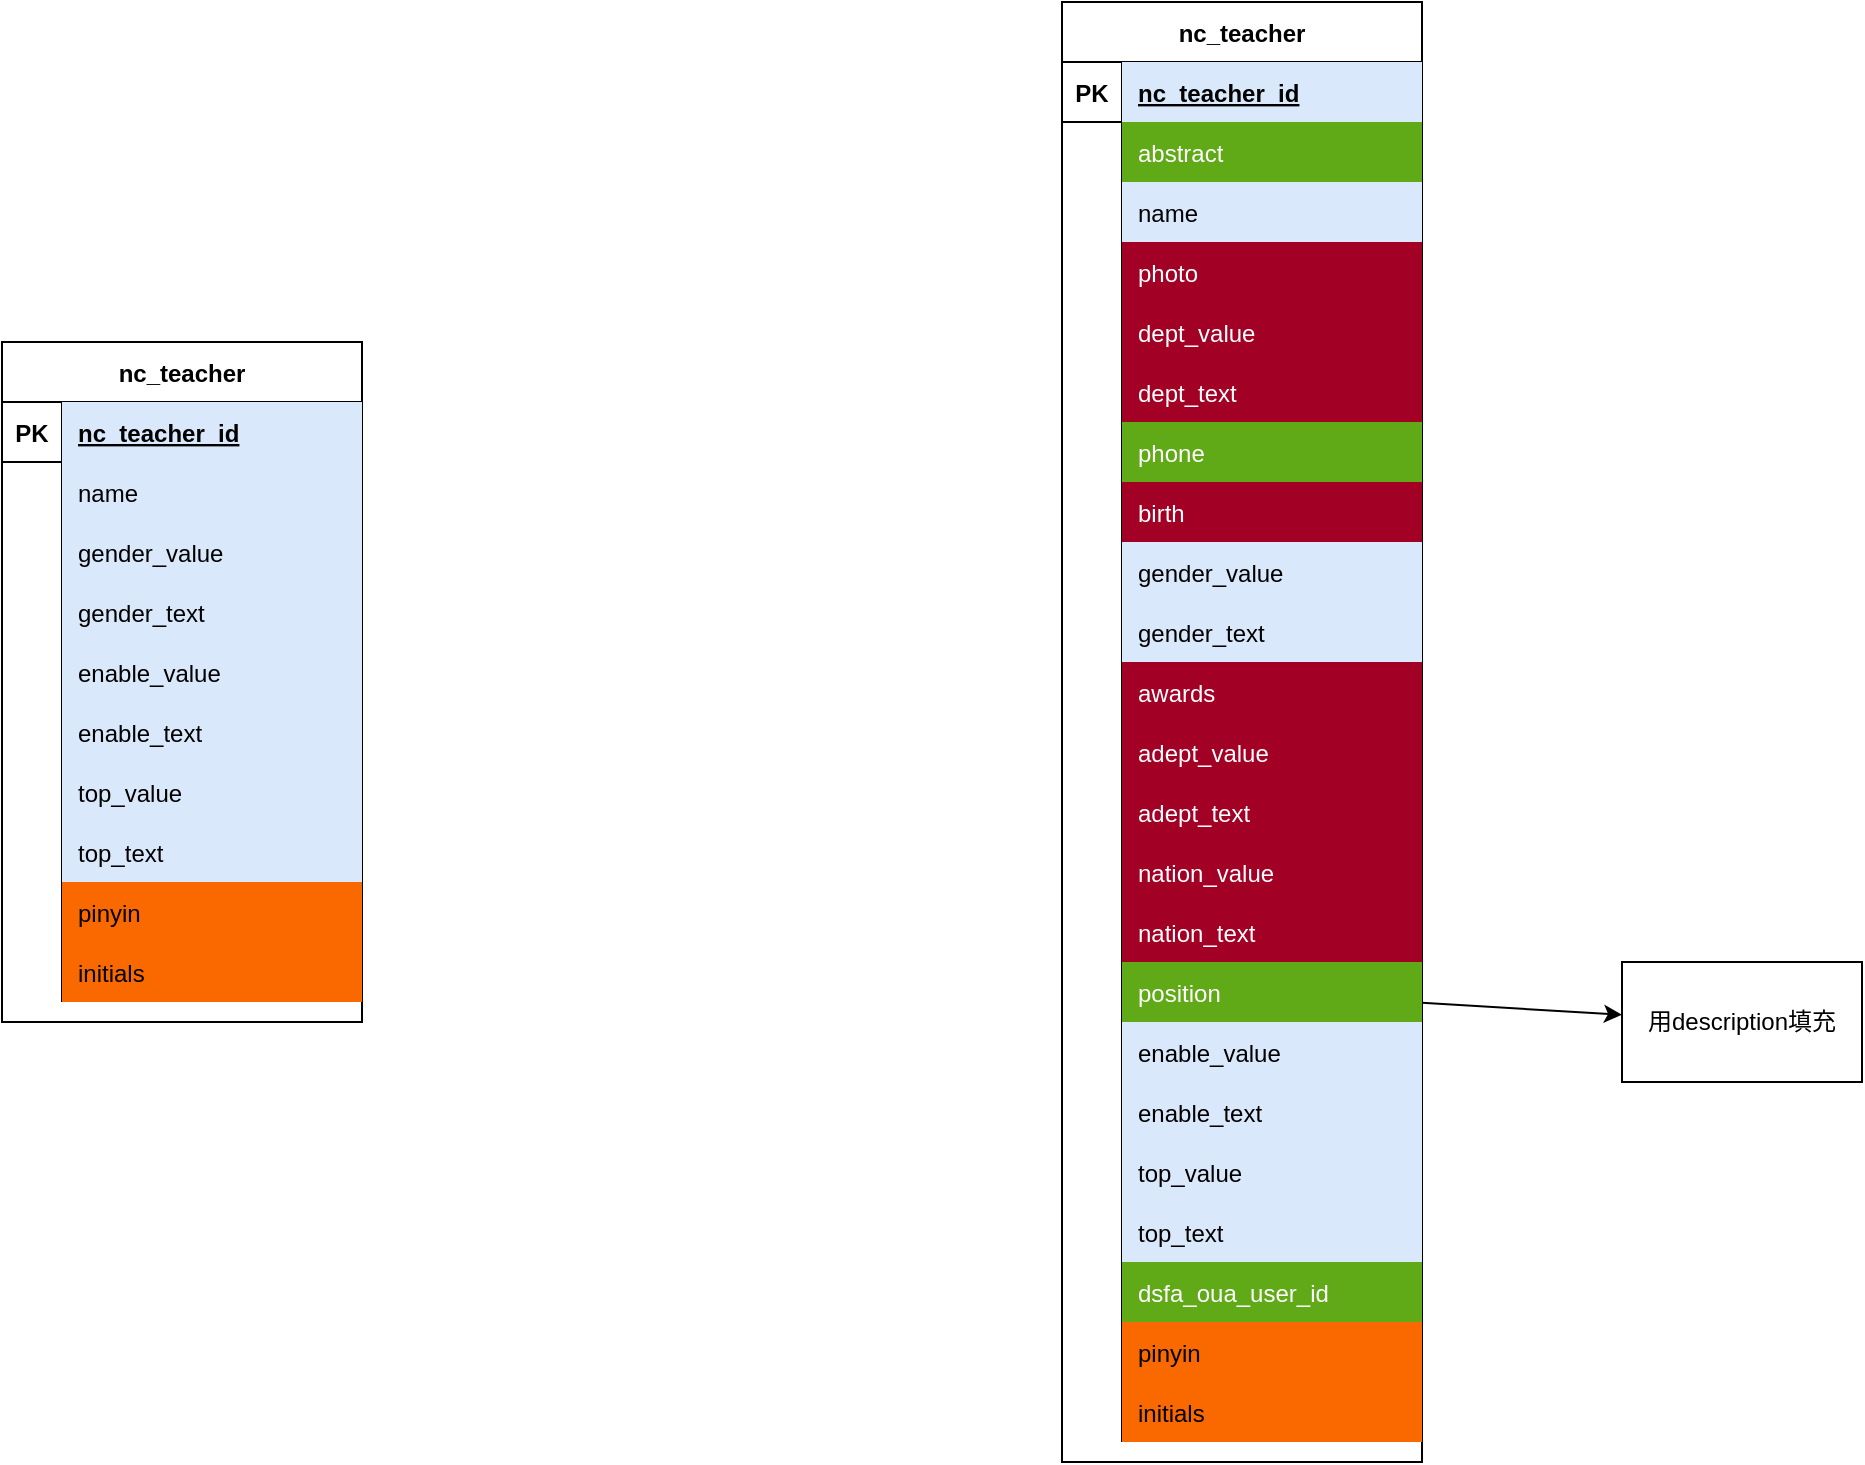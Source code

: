 <mxfile version="14.6.13" type="device"><diagram id="GTLWaGCBGK_L-qAtCZsr" name="第 1 页"><mxGraphModel dx="1408" dy="808" grid="1" gridSize="10" guides="1" tooltips="1" connect="1" arrows="1" fold="1" page="1" pageScale="1" pageWidth="3300" pageHeight="4681" math="0" shadow="0"><root><mxCell id="0"/><mxCell id="1" parent="0"/><mxCell id="rxxLZ3wY5q55rt0xXSBP-145" value="nc_teacher" style="shape=table;startSize=30;container=1;collapsible=1;childLayout=tableLayout;fixedRows=1;rowLines=0;fontStyle=1;align=center;resizeLast=1;" parent="1" vertex="1"><mxGeometry x="1240" y="740" width="180" height="340" as="geometry"/></mxCell><mxCell id="rxxLZ3wY5q55rt0xXSBP-146" value="" style="shape=partialRectangle;collapsible=0;dropTarget=0;pointerEvents=0;fillColor=none;top=0;left=0;bottom=1;right=0;points=[[0,0.5],[1,0.5]];portConstraint=eastwest;" parent="rxxLZ3wY5q55rt0xXSBP-145" vertex="1"><mxGeometry y="30" width="180" height="30" as="geometry"/></mxCell><mxCell id="rxxLZ3wY5q55rt0xXSBP-147" value="PK" style="shape=partialRectangle;connectable=0;fillColor=none;top=0;left=0;bottom=0;right=0;fontStyle=1;overflow=hidden;" parent="rxxLZ3wY5q55rt0xXSBP-146" vertex="1"><mxGeometry width="30" height="30" as="geometry"/></mxCell><mxCell id="rxxLZ3wY5q55rt0xXSBP-148" value="nc_teacher_id" style="shape=partialRectangle;connectable=0;fillColor=#dae8fc;top=0;left=0;bottom=0;right=0;align=left;spacingLeft=6;fontStyle=5;overflow=hidden;strokeColor=#6c8ebf;" parent="rxxLZ3wY5q55rt0xXSBP-146" vertex="1"><mxGeometry x="30" width="150" height="30" as="geometry"/></mxCell><mxCell id="rxxLZ3wY5q55rt0xXSBP-149" value="" style="shape=partialRectangle;collapsible=0;dropTarget=0;pointerEvents=0;fillColor=none;top=0;left=0;bottom=0;right=0;points=[[0,0.5],[1,0.5]];portConstraint=eastwest;" parent="rxxLZ3wY5q55rt0xXSBP-145" vertex="1"><mxGeometry y="60" width="180" height="30" as="geometry"/></mxCell><mxCell id="rxxLZ3wY5q55rt0xXSBP-150" value="" style="shape=partialRectangle;connectable=0;fillColor=none;top=0;left=0;bottom=0;right=0;editable=1;overflow=hidden;" parent="rxxLZ3wY5q55rt0xXSBP-149" vertex="1"><mxGeometry width="30" height="30" as="geometry"/></mxCell><mxCell id="rxxLZ3wY5q55rt0xXSBP-151" value="name" style="shape=partialRectangle;connectable=0;fillColor=#dae8fc;top=0;left=0;bottom=0;right=0;align=left;spacingLeft=6;overflow=hidden;strokeColor=#6c8ebf;" parent="rxxLZ3wY5q55rt0xXSBP-149" vertex="1"><mxGeometry x="30" width="150" height="30" as="geometry"/></mxCell><mxCell id="rxxLZ3wY5q55rt0xXSBP-152" value="" style="shape=partialRectangle;collapsible=0;dropTarget=0;pointerEvents=0;fillColor=none;top=0;left=0;bottom=0;right=0;points=[[0,0.5],[1,0.5]];portConstraint=eastwest;" parent="rxxLZ3wY5q55rt0xXSBP-145" vertex="1"><mxGeometry y="90" width="180" height="30" as="geometry"/></mxCell><mxCell id="rxxLZ3wY5q55rt0xXSBP-153" value="" style="shape=partialRectangle;connectable=0;fillColor=none;top=0;left=0;bottom=0;right=0;editable=1;overflow=hidden;" parent="rxxLZ3wY5q55rt0xXSBP-152" vertex="1"><mxGeometry width="30" height="30" as="geometry"/></mxCell><mxCell id="rxxLZ3wY5q55rt0xXSBP-154" value="gender_value" style="shape=partialRectangle;connectable=0;fillColor=#dae8fc;top=0;left=0;bottom=0;right=0;align=left;spacingLeft=6;overflow=hidden;strokeColor=#6c8ebf;" parent="rxxLZ3wY5q55rt0xXSBP-152" vertex="1"><mxGeometry x="30" width="150" height="30" as="geometry"/></mxCell><mxCell id="rxxLZ3wY5q55rt0xXSBP-155" value="" style="shape=partialRectangle;collapsible=0;dropTarget=0;pointerEvents=0;fillColor=none;top=0;left=0;bottom=0;right=0;points=[[0,0.5],[1,0.5]];portConstraint=eastwest;" parent="rxxLZ3wY5q55rt0xXSBP-145" vertex="1"><mxGeometry y="120" width="180" height="30" as="geometry"/></mxCell><mxCell id="rxxLZ3wY5q55rt0xXSBP-156" value="" style="shape=partialRectangle;connectable=0;fillColor=none;top=0;left=0;bottom=0;right=0;editable=1;overflow=hidden;" parent="rxxLZ3wY5q55rt0xXSBP-155" vertex="1"><mxGeometry width="30" height="30" as="geometry"/></mxCell><mxCell id="rxxLZ3wY5q55rt0xXSBP-157" value="gender_text" style="shape=partialRectangle;connectable=0;fillColor=#dae8fc;top=0;left=0;bottom=0;right=0;align=left;spacingLeft=6;overflow=hidden;strokeColor=#6c8ebf;" parent="rxxLZ3wY5q55rt0xXSBP-155" vertex="1"><mxGeometry x="30" width="150" height="30" as="geometry"/></mxCell><mxCell id="rxxLZ3wY5q55rt0xXSBP-161" value="" style="shape=partialRectangle;collapsible=0;dropTarget=0;pointerEvents=0;fillColor=none;top=0;left=0;bottom=0;right=0;points=[[0,0.5],[1,0.5]];portConstraint=eastwest;" parent="rxxLZ3wY5q55rt0xXSBP-145" vertex="1"><mxGeometry y="150" width="180" height="30" as="geometry"/></mxCell><mxCell id="rxxLZ3wY5q55rt0xXSBP-162" value="" style="shape=partialRectangle;connectable=0;fillColor=none;top=0;left=0;bottom=0;right=0;editable=1;overflow=hidden;" parent="rxxLZ3wY5q55rt0xXSBP-161" vertex="1"><mxGeometry width="30" height="30" as="geometry"/></mxCell><mxCell id="rxxLZ3wY5q55rt0xXSBP-163" value="enable_value" style="shape=partialRectangle;connectable=0;fillColor=#dae8fc;top=0;left=0;bottom=0;right=0;align=left;spacingLeft=6;overflow=hidden;strokeColor=#6c8ebf;" parent="rxxLZ3wY5q55rt0xXSBP-161" vertex="1"><mxGeometry x="30" width="150" height="30" as="geometry"/></mxCell><mxCell id="rxxLZ3wY5q55rt0xXSBP-164" value="" style="shape=partialRectangle;collapsible=0;dropTarget=0;pointerEvents=0;fillColor=none;top=0;left=0;bottom=0;right=0;points=[[0,0.5],[1,0.5]];portConstraint=eastwest;" parent="rxxLZ3wY5q55rt0xXSBP-145" vertex="1"><mxGeometry y="180" width="180" height="30" as="geometry"/></mxCell><mxCell id="rxxLZ3wY5q55rt0xXSBP-165" value="" style="shape=partialRectangle;connectable=0;fillColor=none;top=0;left=0;bottom=0;right=0;editable=1;overflow=hidden;" parent="rxxLZ3wY5q55rt0xXSBP-164" vertex="1"><mxGeometry width="30" height="30" as="geometry"/></mxCell><mxCell id="rxxLZ3wY5q55rt0xXSBP-166" value="enable_text" style="shape=partialRectangle;connectable=0;fillColor=#dae8fc;top=0;left=0;bottom=0;right=0;align=left;spacingLeft=6;overflow=hidden;strokeColor=#6c8ebf;" parent="rxxLZ3wY5q55rt0xXSBP-164" vertex="1"><mxGeometry x="30" width="150" height="30" as="geometry"/></mxCell><mxCell id="rxxLZ3wY5q55rt0xXSBP-170" value="" style="shape=partialRectangle;collapsible=0;dropTarget=0;pointerEvents=0;fillColor=none;top=0;left=0;bottom=0;right=0;points=[[0,0.5],[1,0.5]];portConstraint=eastwest;" parent="rxxLZ3wY5q55rt0xXSBP-145" vertex="1"><mxGeometry y="210" width="180" height="30" as="geometry"/></mxCell><mxCell id="rxxLZ3wY5q55rt0xXSBP-171" value="" style="shape=partialRectangle;connectable=0;fillColor=none;top=0;left=0;bottom=0;right=0;editable=1;overflow=hidden;" parent="rxxLZ3wY5q55rt0xXSBP-170" vertex="1"><mxGeometry width="30" height="30" as="geometry"/></mxCell><mxCell id="rxxLZ3wY5q55rt0xXSBP-172" value="top_value" style="shape=partialRectangle;connectable=0;fillColor=#dae8fc;top=0;left=0;bottom=0;right=0;align=left;spacingLeft=6;overflow=hidden;strokeColor=#6c8ebf;" parent="rxxLZ3wY5q55rt0xXSBP-170" vertex="1"><mxGeometry x="30" width="150" height="30" as="geometry"/></mxCell><mxCell id="rxxLZ3wY5q55rt0xXSBP-173" value="" style="shape=partialRectangle;collapsible=0;dropTarget=0;pointerEvents=0;fillColor=none;top=0;left=0;bottom=0;right=0;points=[[0,0.5],[1,0.5]];portConstraint=eastwest;" parent="rxxLZ3wY5q55rt0xXSBP-145" vertex="1"><mxGeometry y="240" width="180" height="30" as="geometry"/></mxCell><mxCell id="rxxLZ3wY5q55rt0xXSBP-174" value="" style="shape=partialRectangle;connectable=0;fillColor=none;top=0;left=0;bottom=0;right=0;editable=1;overflow=hidden;" parent="rxxLZ3wY5q55rt0xXSBP-173" vertex="1"><mxGeometry width="30" height="30" as="geometry"/></mxCell><mxCell id="rxxLZ3wY5q55rt0xXSBP-175" value="top_text" style="shape=partialRectangle;connectable=0;fillColor=#dae8fc;top=0;left=0;bottom=0;right=0;align=left;spacingLeft=6;overflow=hidden;strokeColor=#6c8ebf;" parent="rxxLZ3wY5q55rt0xXSBP-173" vertex="1"><mxGeometry x="30" width="150" height="30" as="geometry"/></mxCell><mxCell id="rxxLZ3wY5q55rt0xXSBP-176" value="" style="shape=partialRectangle;collapsible=0;dropTarget=0;pointerEvents=0;fillColor=none;top=0;left=0;bottom=0;right=0;points=[[0,0.5],[1,0.5]];portConstraint=eastwest;" parent="rxxLZ3wY5q55rt0xXSBP-145" vertex="1"><mxGeometry y="270" width="180" height="30" as="geometry"/></mxCell><mxCell id="rxxLZ3wY5q55rt0xXSBP-177" value="" style="shape=partialRectangle;connectable=0;fillColor=none;top=0;left=0;bottom=0;right=0;editable=1;overflow=hidden;" parent="rxxLZ3wY5q55rt0xXSBP-176" vertex="1"><mxGeometry width="30" height="30" as="geometry"/></mxCell><mxCell id="rxxLZ3wY5q55rt0xXSBP-178" value="pinyin" style="shape=partialRectangle;connectable=0;fillColor=#fa6800;top=0;left=0;bottom=0;right=0;align=left;spacingLeft=6;overflow=hidden;strokeColor=#C73500;fontColor=#000000;" parent="rxxLZ3wY5q55rt0xXSBP-176" vertex="1"><mxGeometry x="30" width="150" height="30" as="geometry"/></mxCell><mxCell id="rxxLZ3wY5q55rt0xXSBP-179" value="" style="shape=partialRectangle;collapsible=0;dropTarget=0;pointerEvents=0;fillColor=none;top=0;left=0;bottom=0;right=0;points=[[0,0.5],[1,0.5]];portConstraint=eastwest;" parent="rxxLZ3wY5q55rt0xXSBP-145" vertex="1"><mxGeometry y="300" width="180" height="30" as="geometry"/></mxCell><mxCell id="rxxLZ3wY5q55rt0xXSBP-180" value="" style="shape=partialRectangle;connectable=0;fillColor=none;top=0;left=0;bottom=0;right=0;editable=1;overflow=hidden;" parent="rxxLZ3wY5q55rt0xXSBP-179" vertex="1"><mxGeometry width="30" height="30" as="geometry"/></mxCell><mxCell id="rxxLZ3wY5q55rt0xXSBP-181" value="initials" style="shape=partialRectangle;connectable=0;fillColor=#fa6800;top=0;left=0;bottom=0;right=0;align=left;spacingLeft=6;overflow=hidden;strokeColor=#C73500;fontColor=#000000;" parent="rxxLZ3wY5q55rt0xXSBP-179" vertex="1"><mxGeometry x="30" width="150" height="30" as="geometry"/></mxCell><mxCell id="rxxLZ3wY5q55rt0xXSBP-250" value="nc_teacher" style="shape=table;startSize=30;container=1;collapsible=1;childLayout=tableLayout;fixedRows=1;rowLines=0;fontStyle=1;align=center;resizeLast=1;" parent="1" vertex="1"><mxGeometry x="1770" y="570" width="180" height="730" as="geometry"/></mxCell><mxCell id="rxxLZ3wY5q55rt0xXSBP-251" value="" style="shape=partialRectangle;collapsible=0;dropTarget=0;pointerEvents=0;fillColor=none;top=0;left=0;bottom=1;right=0;points=[[0,0.5],[1,0.5]];portConstraint=eastwest;" parent="rxxLZ3wY5q55rt0xXSBP-250" vertex="1"><mxGeometry y="30" width="180" height="30" as="geometry"/></mxCell><mxCell id="rxxLZ3wY5q55rt0xXSBP-252" value="PK" style="shape=partialRectangle;connectable=0;fillColor=none;top=0;left=0;bottom=0;right=0;fontStyle=1;overflow=hidden;" parent="rxxLZ3wY5q55rt0xXSBP-251" vertex="1"><mxGeometry width="30" height="30" as="geometry"/></mxCell><mxCell id="rxxLZ3wY5q55rt0xXSBP-253" value="nc_teacher_id" style="shape=partialRectangle;connectable=0;fillColor=#dae8fc;top=0;left=0;bottom=0;right=0;align=left;spacingLeft=6;fontStyle=5;overflow=hidden;strokeColor=#6c8ebf;" parent="rxxLZ3wY5q55rt0xXSBP-251" vertex="1"><mxGeometry x="30" width="150" height="30" as="geometry"/></mxCell><mxCell id="rxxLZ3wY5q55rt0xXSBP-254" value="" style="shape=partialRectangle;collapsible=0;dropTarget=0;pointerEvents=0;fillColor=none;top=0;left=0;bottom=0;right=0;points=[[0,0.5],[1,0.5]];portConstraint=eastwest;" parent="rxxLZ3wY5q55rt0xXSBP-250" vertex="1"><mxGeometry y="60" width="180" height="30" as="geometry"/></mxCell><mxCell id="rxxLZ3wY5q55rt0xXSBP-255" value="" style="shape=partialRectangle;connectable=0;fillColor=none;top=0;left=0;bottom=0;right=0;editable=1;overflow=hidden;" parent="rxxLZ3wY5q55rt0xXSBP-254" vertex="1"><mxGeometry width="30" height="30" as="geometry"/></mxCell><mxCell id="rxxLZ3wY5q55rt0xXSBP-256" value="abstract" style="shape=partialRectangle;connectable=0;top=0;left=0;bottom=0;right=0;align=left;spacingLeft=6;overflow=hidden;fillColor=#60a917;strokeColor=#2D7600;fontColor=#ffffff;" parent="rxxLZ3wY5q55rt0xXSBP-254" vertex="1"><mxGeometry x="30" width="150" height="30" as="geometry"/></mxCell><mxCell id="rxxLZ3wY5q55rt0xXSBP-320" value="" style="shape=partialRectangle;collapsible=0;dropTarget=0;pointerEvents=0;fillColor=none;top=0;left=0;bottom=0;right=0;points=[[0,0.5],[1,0.5]];portConstraint=eastwest;" parent="rxxLZ3wY5q55rt0xXSBP-250" vertex="1"><mxGeometry y="90" width="180" height="30" as="geometry"/></mxCell><mxCell id="rxxLZ3wY5q55rt0xXSBP-321" value="" style="shape=partialRectangle;connectable=0;fillColor=none;top=0;left=0;bottom=0;right=0;editable=1;overflow=hidden;" parent="rxxLZ3wY5q55rt0xXSBP-320" vertex="1"><mxGeometry width="30" height="30" as="geometry"/></mxCell><mxCell id="rxxLZ3wY5q55rt0xXSBP-322" value="name" style="shape=partialRectangle;connectable=0;fillColor=#dae8fc;top=0;left=0;bottom=0;right=0;align=left;spacingLeft=6;overflow=hidden;strokeColor=#6c8ebf;" parent="rxxLZ3wY5q55rt0xXSBP-320" vertex="1"><mxGeometry x="30" width="150" height="30" as="geometry"/></mxCell><mxCell id="rxxLZ3wY5q55rt0xXSBP-281" value="" style="shape=partialRectangle;collapsible=0;dropTarget=0;pointerEvents=0;fillColor=none;top=0;left=0;bottom=0;right=0;points=[[0,0.5],[1,0.5]];portConstraint=eastwest;" parent="rxxLZ3wY5q55rt0xXSBP-250" vertex="1"><mxGeometry y="120" width="180" height="30" as="geometry"/></mxCell><mxCell id="rxxLZ3wY5q55rt0xXSBP-282" value="" style="shape=partialRectangle;connectable=0;fillColor=none;top=0;left=0;bottom=0;right=0;editable=1;overflow=hidden;" parent="rxxLZ3wY5q55rt0xXSBP-281" vertex="1"><mxGeometry width="30" height="30" as="geometry"/></mxCell><mxCell id="rxxLZ3wY5q55rt0xXSBP-283" value="photo" style="shape=partialRectangle;connectable=0;top=0;left=0;bottom=0;right=0;align=left;spacingLeft=6;overflow=hidden;fillColor=#a20025;strokeColor=#6F0000;fontColor=#ffffff;" parent="rxxLZ3wY5q55rt0xXSBP-281" vertex="1"><mxGeometry x="30" width="150" height="30" as="geometry"/></mxCell><mxCell id="rxxLZ3wY5q55rt0xXSBP-284" value="" style="shape=partialRectangle;collapsible=0;dropTarget=0;pointerEvents=0;fillColor=none;top=0;left=0;bottom=0;right=0;points=[[0,0.5],[1,0.5]];portConstraint=eastwest;" parent="rxxLZ3wY5q55rt0xXSBP-250" vertex="1"><mxGeometry y="150" width="180" height="30" as="geometry"/></mxCell><mxCell id="rxxLZ3wY5q55rt0xXSBP-285" value="" style="shape=partialRectangle;connectable=0;fillColor=none;top=0;left=0;bottom=0;right=0;editable=1;overflow=hidden;" parent="rxxLZ3wY5q55rt0xXSBP-284" vertex="1"><mxGeometry width="30" height="30" as="geometry"/></mxCell><mxCell id="rxxLZ3wY5q55rt0xXSBP-286" value="dept_value" style="shape=partialRectangle;connectable=0;top=0;left=0;bottom=0;right=0;align=left;spacingLeft=6;overflow=hidden;fillColor=#a20025;strokeColor=#6F0000;fontColor=#ffffff;" parent="rxxLZ3wY5q55rt0xXSBP-284" vertex="1"><mxGeometry x="30" width="150" height="30" as="geometry"/></mxCell><mxCell id="rxxLZ3wY5q55rt0xXSBP-287" value="" style="shape=partialRectangle;collapsible=0;dropTarget=0;pointerEvents=0;fillColor=none;top=0;left=0;bottom=0;right=0;points=[[0,0.5],[1,0.5]];portConstraint=eastwest;" parent="rxxLZ3wY5q55rt0xXSBP-250" vertex="1"><mxGeometry y="180" width="180" height="30" as="geometry"/></mxCell><mxCell id="rxxLZ3wY5q55rt0xXSBP-288" value="" style="shape=partialRectangle;connectable=0;fillColor=none;top=0;left=0;bottom=0;right=0;editable=1;overflow=hidden;" parent="rxxLZ3wY5q55rt0xXSBP-287" vertex="1"><mxGeometry width="30" height="30" as="geometry"/></mxCell><mxCell id="rxxLZ3wY5q55rt0xXSBP-289" value="dept_text" style="shape=partialRectangle;connectable=0;top=0;left=0;bottom=0;right=0;align=left;spacingLeft=6;overflow=hidden;fillColor=#a20025;strokeColor=#6F0000;fontColor=#ffffff;" parent="rxxLZ3wY5q55rt0xXSBP-287" vertex="1"><mxGeometry x="30" width="150" height="30" as="geometry"/></mxCell><mxCell id="rxxLZ3wY5q55rt0xXSBP-290" value="" style="shape=partialRectangle;collapsible=0;dropTarget=0;pointerEvents=0;fillColor=none;top=0;left=0;bottom=0;right=0;points=[[0,0.5],[1,0.5]];portConstraint=eastwest;" parent="rxxLZ3wY5q55rt0xXSBP-250" vertex="1"><mxGeometry y="210" width="180" height="30" as="geometry"/></mxCell><mxCell id="rxxLZ3wY5q55rt0xXSBP-291" value="" style="shape=partialRectangle;connectable=0;fillColor=none;top=0;left=0;bottom=0;right=0;editable=1;overflow=hidden;" parent="rxxLZ3wY5q55rt0xXSBP-290" vertex="1"><mxGeometry width="30" height="30" as="geometry"/></mxCell><mxCell id="rxxLZ3wY5q55rt0xXSBP-292" value="phone" style="shape=partialRectangle;connectable=0;top=0;left=0;bottom=0;right=0;align=left;spacingLeft=6;overflow=hidden;fillColor=#60a917;strokeColor=#2D7600;fontColor=#ffffff;" parent="rxxLZ3wY5q55rt0xXSBP-290" vertex="1"><mxGeometry x="30" width="150" height="30" as="geometry"/></mxCell><mxCell id="rxxLZ3wY5q55rt0xXSBP-293" value="" style="shape=partialRectangle;collapsible=0;dropTarget=0;pointerEvents=0;fillColor=none;top=0;left=0;bottom=0;right=0;points=[[0,0.5],[1,0.5]];portConstraint=eastwest;" parent="rxxLZ3wY5q55rt0xXSBP-250" vertex="1"><mxGeometry y="240" width="180" height="30" as="geometry"/></mxCell><mxCell id="rxxLZ3wY5q55rt0xXSBP-294" value="" style="shape=partialRectangle;connectable=0;fillColor=none;top=0;left=0;bottom=0;right=0;editable=1;overflow=hidden;" parent="rxxLZ3wY5q55rt0xXSBP-293" vertex="1"><mxGeometry width="30" height="30" as="geometry"/></mxCell><mxCell id="rxxLZ3wY5q55rt0xXSBP-295" value="birth" style="shape=partialRectangle;connectable=0;top=0;left=0;bottom=0;right=0;align=left;spacingLeft=6;overflow=hidden;fillColor=#a20025;strokeColor=#6F0000;fontColor=#ffffff;" parent="rxxLZ3wY5q55rt0xXSBP-293" vertex="1"><mxGeometry x="30" width="150" height="30" as="geometry"/></mxCell><mxCell id="rxxLZ3wY5q55rt0xXSBP-257" value="" style="shape=partialRectangle;collapsible=0;dropTarget=0;pointerEvents=0;fillColor=none;top=0;left=0;bottom=0;right=0;points=[[0,0.5],[1,0.5]];portConstraint=eastwest;" parent="rxxLZ3wY5q55rt0xXSBP-250" vertex="1"><mxGeometry y="270" width="180" height="30" as="geometry"/></mxCell><mxCell id="rxxLZ3wY5q55rt0xXSBP-258" value="" style="shape=partialRectangle;connectable=0;fillColor=none;top=0;left=0;bottom=0;right=0;editable=1;overflow=hidden;" parent="rxxLZ3wY5q55rt0xXSBP-257" vertex="1"><mxGeometry width="30" height="30" as="geometry"/></mxCell><mxCell id="rxxLZ3wY5q55rt0xXSBP-259" value="gender_value" style="shape=partialRectangle;connectable=0;fillColor=#dae8fc;top=0;left=0;bottom=0;right=0;align=left;spacingLeft=6;overflow=hidden;strokeColor=#6c8ebf;" parent="rxxLZ3wY5q55rt0xXSBP-257" vertex="1"><mxGeometry x="30" width="150" height="30" as="geometry"/></mxCell><mxCell id="rxxLZ3wY5q55rt0xXSBP-260" value="" style="shape=partialRectangle;collapsible=0;dropTarget=0;pointerEvents=0;fillColor=none;top=0;left=0;bottom=0;right=0;points=[[0,0.5],[1,0.5]];portConstraint=eastwest;" parent="rxxLZ3wY5q55rt0xXSBP-250" vertex="1"><mxGeometry y="300" width="180" height="30" as="geometry"/></mxCell><mxCell id="rxxLZ3wY5q55rt0xXSBP-261" value="" style="shape=partialRectangle;connectable=0;fillColor=none;top=0;left=0;bottom=0;right=0;editable=1;overflow=hidden;" parent="rxxLZ3wY5q55rt0xXSBP-260" vertex="1"><mxGeometry width="30" height="30" as="geometry"/></mxCell><mxCell id="rxxLZ3wY5q55rt0xXSBP-262" value="gender_text" style="shape=partialRectangle;connectable=0;fillColor=#dae8fc;top=0;left=0;bottom=0;right=0;align=left;spacingLeft=6;overflow=hidden;strokeColor=#6c8ebf;" parent="rxxLZ3wY5q55rt0xXSBP-260" vertex="1"><mxGeometry x="30" width="150" height="30" as="geometry"/></mxCell><mxCell id="rxxLZ3wY5q55rt0xXSBP-299" value="" style="shape=partialRectangle;collapsible=0;dropTarget=0;pointerEvents=0;fillColor=none;top=0;left=0;bottom=0;right=0;points=[[0,0.5],[1,0.5]];portConstraint=eastwest;" parent="rxxLZ3wY5q55rt0xXSBP-250" vertex="1"><mxGeometry y="330" width="180" height="30" as="geometry"/></mxCell><mxCell id="rxxLZ3wY5q55rt0xXSBP-300" value="" style="shape=partialRectangle;connectable=0;fillColor=none;top=0;left=0;bottom=0;right=0;editable=1;overflow=hidden;" parent="rxxLZ3wY5q55rt0xXSBP-299" vertex="1"><mxGeometry width="30" height="30" as="geometry"/></mxCell><mxCell id="rxxLZ3wY5q55rt0xXSBP-301" value="awards" style="shape=partialRectangle;connectable=0;top=0;left=0;bottom=0;right=0;align=left;spacingLeft=6;overflow=hidden;fillColor=#a20025;strokeColor=#6F0000;fontColor=#ffffff;" parent="rxxLZ3wY5q55rt0xXSBP-299" vertex="1"><mxGeometry x="30" width="150" height="30" as="geometry"/></mxCell><mxCell id="rxxLZ3wY5q55rt0xXSBP-302" value="" style="shape=partialRectangle;collapsible=0;dropTarget=0;pointerEvents=0;fillColor=none;top=0;left=0;bottom=0;right=0;points=[[0,0.5],[1,0.5]];portConstraint=eastwest;" parent="rxxLZ3wY5q55rt0xXSBP-250" vertex="1"><mxGeometry y="360" width="180" height="30" as="geometry"/></mxCell><mxCell id="rxxLZ3wY5q55rt0xXSBP-303" value="" style="shape=partialRectangle;connectable=0;fillColor=none;top=0;left=0;bottom=0;right=0;editable=1;overflow=hidden;" parent="rxxLZ3wY5q55rt0xXSBP-302" vertex="1"><mxGeometry width="30" height="30" as="geometry"/></mxCell><mxCell id="rxxLZ3wY5q55rt0xXSBP-304" value="adept_value" style="shape=partialRectangle;connectable=0;top=0;left=0;bottom=0;right=0;align=left;spacingLeft=6;overflow=hidden;fillColor=#a20025;strokeColor=#6F0000;fontColor=#ffffff;" parent="rxxLZ3wY5q55rt0xXSBP-302" vertex="1"><mxGeometry x="30" width="150" height="30" as="geometry"/></mxCell><mxCell id="rxxLZ3wY5q55rt0xXSBP-305" value="" style="shape=partialRectangle;collapsible=0;dropTarget=0;pointerEvents=0;fillColor=none;top=0;left=0;bottom=0;right=0;points=[[0,0.5],[1,0.5]];portConstraint=eastwest;" parent="rxxLZ3wY5q55rt0xXSBP-250" vertex="1"><mxGeometry y="390" width="180" height="30" as="geometry"/></mxCell><mxCell id="rxxLZ3wY5q55rt0xXSBP-306" value="" style="shape=partialRectangle;connectable=0;fillColor=none;top=0;left=0;bottom=0;right=0;editable=1;overflow=hidden;" parent="rxxLZ3wY5q55rt0xXSBP-305" vertex="1"><mxGeometry width="30" height="30" as="geometry"/></mxCell><mxCell id="rxxLZ3wY5q55rt0xXSBP-307" value="adept_text" style="shape=partialRectangle;connectable=0;top=0;left=0;bottom=0;right=0;align=left;spacingLeft=6;overflow=hidden;fillColor=#a20025;strokeColor=#6F0000;fontColor=#ffffff;" parent="rxxLZ3wY5q55rt0xXSBP-305" vertex="1"><mxGeometry x="30" width="150" height="30" as="geometry"/></mxCell><mxCell id="rxxLZ3wY5q55rt0xXSBP-308" value="" style="shape=partialRectangle;collapsible=0;dropTarget=0;pointerEvents=0;fillColor=none;top=0;left=0;bottom=0;right=0;points=[[0,0.5],[1,0.5]];portConstraint=eastwest;" parent="rxxLZ3wY5q55rt0xXSBP-250" vertex="1"><mxGeometry y="420" width="180" height="30" as="geometry"/></mxCell><mxCell id="rxxLZ3wY5q55rt0xXSBP-309" value="" style="shape=partialRectangle;connectable=0;fillColor=none;top=0;left=0;bottom=0;right=0;editable=1;overflow=hidden;" parent="rxxLZ3wY5q55rt0xXSBP-308" vertex="1"><mxGeometry width="30" height="30" as="geometry"/></mxCell><mxCell id="rxxLZ3wY5q55rt0xXSBP-310" value="nation_value" style="shape=partialRectangle;connectable=0;top=0;left=0;bottom=0;right=0;align=left;spacingLeft=6;overflow=hidden;fillColor=#a20025;strokeColor=#6F0000;fontColor=#ffffff;" parent="rxxLZ3wY5q55rt0xXSBP-308" vertex="1"><mxGeometry x="30" width="150" height="30" as="geometry"/></mxCell><mxCell id="rxxLZ3wY5q55rt0xXSBP-311" value="" style="shape=partialRectangle;collapsible=0;dropTarget=0;pointerEvents=0;fillColor=none;top=0;left=0;bottom=0;right=0;points=[[0,0.5],[1,0.5]];portConstraint=eastwest;" parent="rxxLZ3wY5q55rt0xXSBP-250" vertex="1"><mxGeometry y="450" width="180" height="30" as="geometry"/></mxCell><mxCell id="rxxLZ3wY5q55rt0xXSBP-312" value="" style="shape=partialRectangle;connectable=0;fillColor=none;top=0;left=0;bottom=0;right=0;editable=1;overflow=hidden;" parent="rxxLZ3wY5q55rt0xXSBP-311" vertex="1"><mxGeometry width="30" height="30" as="geometry"/></mxCell><mxCell id="rxxLZ3wY5q55rt0xXSBP-313" value="nation_text" style="shape=partialRectangle;connectable=0;top=0;left=0;bottom=0;right=0;align=left;spacingLeft=6;overflow=hidden;fillColor=#a20025;strokeColor=#6F0000;fontColor=#ffffff;" parent="rxxLZ3wY5q55rt0xXSBP-311" vertex="1"><mxGeometry x="30" width="150" height="30" as="geometry"/></mxCell><mxCell id="rxxLZ3wY5q55rt0xXSBP-314" value="" style="shape=partialRectangle;collapsible=0;dropTarget=0;pointerEvents=0;fillColor=none;top=0;left=0;bottom=0;right=0;points=[[0,0.5],[1,0.5]];portConstraint=eastwest;" parent="rxxLZ3wY5q55rt0xXSBP-250" vertex="1"><mxGeometry y="480" width="180" height="30" as="geometry"/></mxCell><mxCell id="rxxLZ3wY5q55rt0xXSBP-315" value="" style="shape=partialRectangle;connectable=0;fillColor=none;top=0;left=0;bottom=0;right=0;editable=1;overflow=hidden;" parent="rxxLZ3wY5q55rt0xXSBP-314" vertex="1"><mxGeometry width="30" height="30" as="geometry"/></mxCell><mxCell id="rxxLZ3wY5q55rt0xXSBP-316" value="position" style="shape=partialRectangle;connectable=0;top=0;left=0;bottom=0;right=0;align=left;spacingLeft=6;overflow=hidden;fillColor=#60a917;strokeColor=#2D7600;fontColor=#ffffff;" parent="rxxLZ3wY5q55rt0xXSBP-314" vertex="1"><mxGeometry x="30" width="150" height="30" as="geometry"/></mxCell><mxCell id="rxxLZ3wY5q55rt0xXSBP-263" value="" style="shape=partialRectangle;collapsible=0;dropTarget=0;pointerEvents=0;fillColor=none;top=0;left=0;bottom=0;right=0;points=[[0,0.5],[1,0.5]];portConstraint=eastwest;" parent="rxxLZ3wY5q55rt0xXSBP-250" vertex="1"><mxGeometry y="510" width="180" height="30" as="geometry"/></mxCell><mxCell id="rxxLZ3wY5q55rt0xXSBP-264" value="" style="shape=partialRectangle;connectable=0;fillColor=none;top=0;left=0;bottom=0;right=0;editable=1;overflow=hidden;" parent="rxxLZ3wY5q55rt0xXSBP-263" vertex="1"><mxGeometry width="30" height="30" as="geometry"/></mxCell><mxCell id="rxxLZ3wY5q55rt0xXSBP-265" value="enable_value" style="shape=partialRectangle;connectable=0;fillColor=#dae8fc;top=0;left=0;bottom=0;right=0;align=left;spacingLeft=6;overflow=hidden;strokeColor=#6c8ebf;" parent="rxxLZ3wY5q55rt0xXSBP-263" vertex="1"><mxGeometry x="30" width="150" height="30" as="geometry"/></mxCell><mxCell id="rxxLZ3wY5q55rt0xXSBP-266" value="" style="shape=partialRectangle;collapsible=0;dropTarget=0;pointerEvents=0;fillColor=none;top=0;left=0;bottom=0;right=0;points=[[0,0.5],[1,0.5]];portConstraint=eastwest;" parent="rxxLZ3wY5q55rt0xXSBP-250" vertex="1"><mxGeometry y="540" width="180" height="30" as="geometry"/></mxCell><mxCell id="rxxLZ3wY5q55rt0xXSBP-267" value="" style="shape=partialRectangle;connectable=0;fillColor=none;top=0;left=0;bottom=0;right=0;editable=1;overflow=hidden;" parent="rxxLZ3wY5q55rt0xXSBP-266" vertex="1"><mxGeometry width="30" height="30" as="geometry"/></mxCell><mxCell id="rxxLZ3wY5q55rt0xXSBP-268" value="enable_text" style="shape=partialRectangle;connectable=0;fillColor=#dae8fc;top=0;left=0;bottom=0;right=0;align=left;spacingLeft=6;overflow=hidden;strokeColor=#6c8ebf;" parent="rxxLZ3wY5q55rt0xXSBP-266" vertex="1"><mxGeometry x="30" width="150" height="30" as="geometry"/></mxCell><mxCell id="rxxLZ3wY5q55rt0xXSBP-269" value="" style="shape=partialRectangle;collapsible=0;dropTarget=0;pointerEvents=0;fillColor=none;top=0;left=0;bottom=0;right=0;points=[[0,0.5],[1,0.5]];portConstraint=eastwest;" parent="rxxLZ3wY5q55rt0xXSBP-250" vertex="1"><mxGeometry y="570" width="180" height="30" as="geometry"/></mxCell><mxCell id="rxxLZ3wY5q55rt0xXSBP-270" value="" style="shape=partialRectangle;connectable=0;fillColor=none;top=0;left=0;bottom=0;right=0;editable=1;overflow=hidden;" parent="rxxLZ3wY5q55rt0xXSBP-269" vertex="1"><mxGeometry width="30" height="30" as="geometry"/></mxCell><mxCell id="rxxLZ3wY5q55rt0xXSBP-271" value="top_value" style="shape=partialRectangle;connectable=0;fillColor=#dae8fc;top=0;left=0;bottom=0;right=0;align=left;spacingLeft=6;overflow=hidden;strokeColor=#6c8ebf;" parent="rxxLZ3wY5q55rt0xXSBP-269" vertex="1"><mxGeometry x="30" width="150" height="30" as="geometry"/></mxCell><mxCell id="rxxLZ3wY5q55rt0xXSBP-272" value="" style="shape=partialRectangle;collapsible=0;dropTarget=0;pointerEvents=0;fillColor=none;top=0;left=0;bottom=0;right=0;points=[[0,0.5],[1,0.5]];portConstraint=eastwest;" parent="rxxLZ3wY5q55rt0xXSBP-250" vertex="1"><mxGeometry y="600" width="180" height="30" as="geometry"/></mxCell><mxCell id="rxxLZ3wY5q55rt0xXSBP-273" value="" style="shape=partialRectangle;connectable=0;fillColor=none;top=0;left=0;bottom=0;right=0;editable=1;overflow=hidden;" parent="rxxLZ3wY5q55rt0xXSBP-272" vertex="1"><mxGeometry width="30" height="30" as="geometry"/></mxCell><mxCell id="rxxLZ3wY5q55rt0xXSBP-274" value="top_text" style="shape=partialRectangle;connectable=0;fillColor=#dae8fc;top=0;left=0;bottom=0;right=0;align=left;spacingLeft=6;overflow=hidden;strokeColor=#6c8ebf;" parent="rxxLZ3wY5q55rt0xXSBP-272" vertex="1"><mxGeometry x="30" width="150" height="30" as="geometry"/></mxCell><mxCell id="rxxLZ3wY5q55rt0xXSBP-317" value="" style="shape=partialRectangle;collapsible=0;dropTarget=0;pointerEvents=0;fillColor=none;top=0;left=0;bottom=0;right=0;points=[[0,0.5],[1,0.5]];portConstraint=eastwest;" parent="rxxLZ3wY5q55rt0xXSBP-250" vertex="1"><mxGeometry y="630" width="180" height="30" as="geometry"/></mxCell><mxCell id="rxxLZ3wY5q55rt0xXSBP-318" value="" style="shape=partialRectangle;connectable=0;fillColor=none;top=0;left=0;bottom=0;right=0;editable=1;overflow=hidden;" parent="rxxLZ3wY5q55rt0xXSBP-317" vertex="1"><mxGeometry width="30" height="30" as="geometry"/></mxCell><mxCell id="rxxLZ3wY5q55rt0xXSBP-319" value="dsfa_oua_user_id" style="shape=partialRectangle;connectable=0;top=0;left=0;bottom=0;right=0;align=left;spacingLeft=6;overflow=hidden;fillColor=#60a917;strokeColor=#2D7600;fontColor=#ffffff;" parent="rxxLZ3wY5q55rt0xXSBP-317" vertex="1"><mxGeometry x="30" width="150" height="30" as="geometry"/></mxCell><mxCell id="rxxLZ3wY5q55rt0xXSBP-275" value="" style="shape=partialRectangle;collapsible=0;dropTarget=0;pointerEvents=0;fillColor=none;top=0;left=0;bottom=0;right=0;points=[[0,0.5],[1,0.5]];portConstraint=eastwest;" parent="rxxLZ3wY5q55rt0xXSBP-250" vertex="1"><mxGeometry y="660" width="180" height="30" as="geometry"/></mxCell><mxCell id="rxxLZ3wY5q55rt0xXSBP-276" value="" style="shape=partialRectangle;connectable=0;fillColor=none;top=0;left=0;bottom=0;right=0;editable=1;overflow=hidden;" parent="rxxLZ3wY5q55rt0xXSBP-275" vertex="1"><mxGeometry width="30" height="30" as="geometry"/></mxCell><mxCell id="rxxLZ3wY5q55rt0xXSBP-277" value="pinyin" style="shape=partialRectangle;connectable=0;fillColor=#fa6800;top=0;left=0;bottom=0;right=0;align=left;spacingLeft=6;overflow=hidden;strokeColor=#C73500;fontColor=#000000;" parent="rxxLZ3wY5q55rt0xXSBP-275" vertex="1"><mxGeometry x="30" width="150" height="30" as="geometry"/></mxCell><mxCell id="rxxLZ3wY5q55rt0xXSBP-278" value="" style="shape=partialRectangle;collapsible=0;dropTarget=0;pointerEvents=0;fillColor=none;top=0;left=0;bottom=0;right=0;points=[[0,0.5],[1,0.5]];portConstraint=eastwest;" parent="rxxLZ3wY5q55rt0xXSBP-250" vertex="1"><mxGeometry y="690" width="180" height="30" as="geometry"/></mxCell><mxCell id="rxxLZ3wY5q55rt0xXSBP-279" value="" style="shape=partialRectangle;connectable=0;fillColor=none;top=0;left=0;bottom=0;right=0;editable=1;overflow=hidden;" parent="rxxLZ3wY5q55rt0xXSBP-278" vertex="1"><mxGeometry width="30" height="30" as="geometry"/></mxCell><mxCell id="rxxLZ3wY5q55rt0xXSBP-280" value="initials" style="shape=partialRectangle;connectable=0;fillColor=#fa6800;top=0;left=0;bottom=0;right=0;align=left;spacingLeft=6;overflow=hidden;strokeColor=#C73500;fontColor=#000000;" parent="rxxLZ3wY5q55rt0xXSBP-278" vertex="1"><mxGeometry x="30" width="150" height="30" as="geometry"/></mxCell><mxCell id="VpJ6iR3Uk-uHz9iwTA3e-1" style="rounded=0;orthogonalLoop=1;jettySize=auto;html=1;" edge="1" parent="1" source="rxxLZ3wY5q55rt0xXSBP-314" target="VpJ6iR3Uk-uHz9iwTA3e-2"><mxGeometry relative="1" as="geometry"><mxPoint x="2050" y="1065" as="targetPoint"/></mxGeometry></mxCell><mxCell id="VpJ6iR3Uk-uHz9iwTA3e-2" value="用description填充" style="rounded=0;whiteSpace=wrap;html=1;" vertex="1" parent="1"><mxGeometry x="2050" y="1050" width="120" height="60" as="geometry"/></mxCell></root></mxGraphModel></diagram></mxfile>